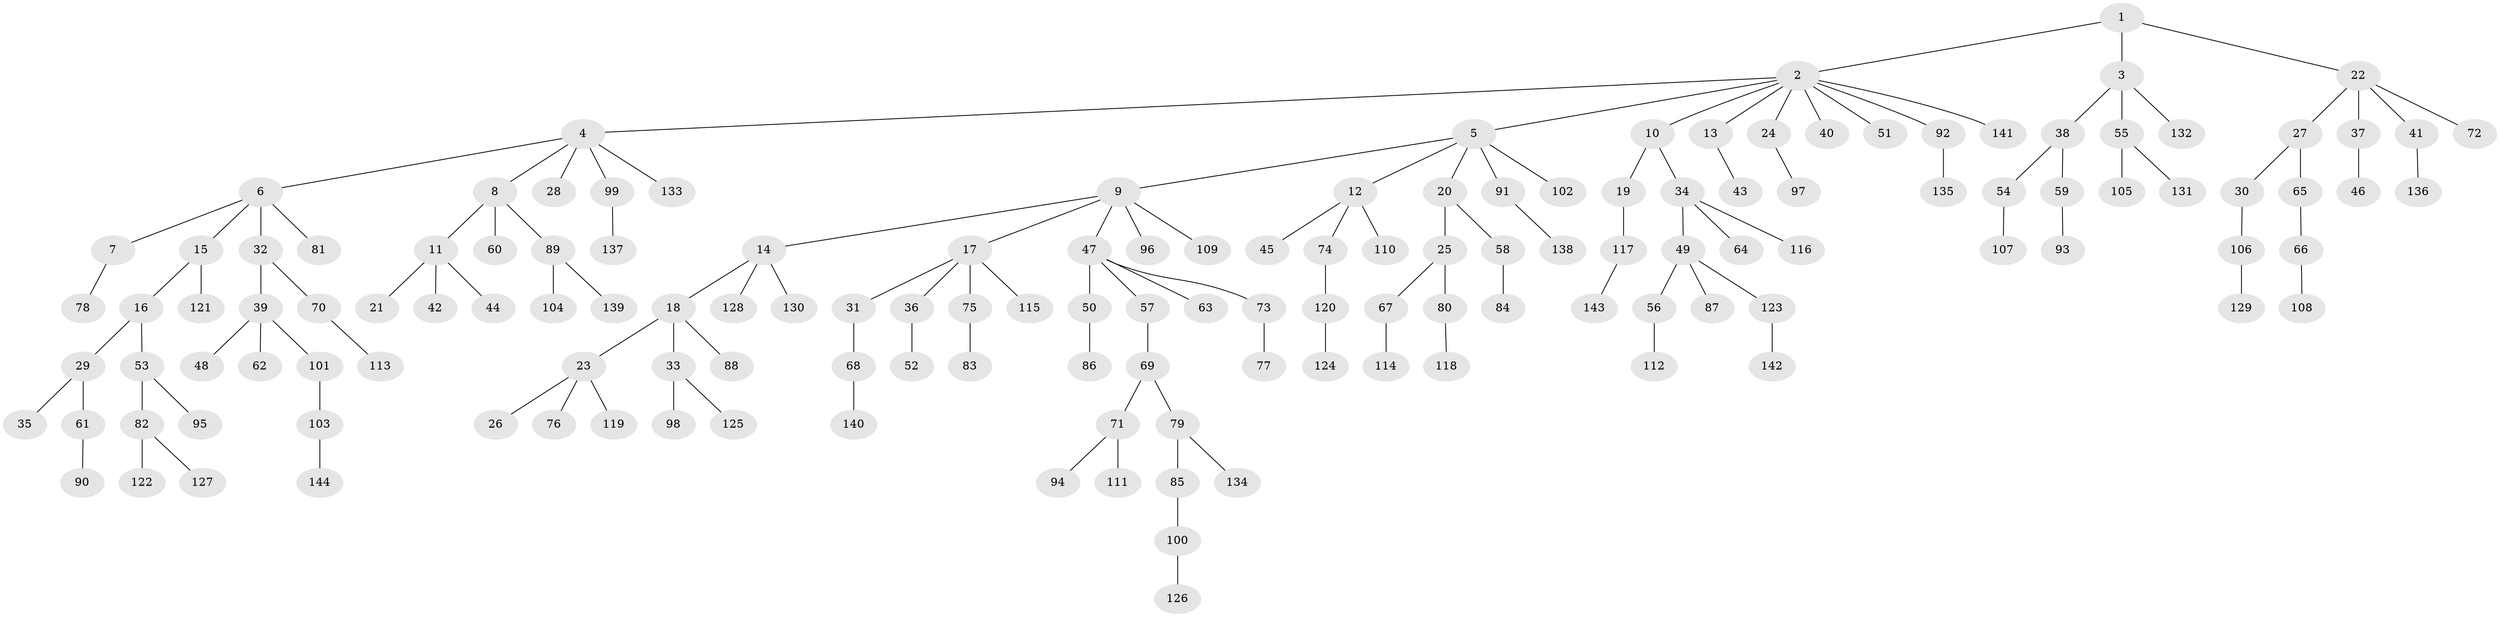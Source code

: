 // coarse degree distribution, {11: 0.011627906976744186, 4: 0.06976744186046512, 6: 0.023255813953488372, 5: 0.023255813953488372, 1: 0.6162790697674418, 9: 0.011627906976744186, 2: 0.13953488372093023, 3: 0.10465116279069768}
// Generated by graph-tools (version 1.1) at 2025/19/03/04/25 18:19:08]
// undirected, 144 vertices, 143 edges
graph export_dot {
graph [start="1"]
  node [color=gray90,style=filled];
  1;
  2;
  3;
  4;
  5;
  6;
  7;
  8;
  9;
  10;
  11;
  12;
  13;
  14;
  15;
  16;
  17;
  18;
  19;
  20;
  21;
  22;
  23;
  24;
  25;
  26;
  27;
  28;
  29;
  30;
  31;
  32;
  33;
  34;
  35;
  36;
  37;
  38;
  39;
  40;
  41;
  42;
  43;
  44;
  45;
  46;
  47;
  48;
  49;
  50;
  51;
  52;
  53;
  54;
  55;
  56;
  57;
  58;
  59;
  60;
  61;
  62;
  63;
  64;
  65;
  66;
  67;
  68;
  69;
  70;
  71;
  72;
  73;
  74;
  75;
  76;
  77;
  78;
  79;
  80;
  81;
  82;
  83;
  84;
  85;
  86;
  87;
  88;
  89;
  90;
  91;
  92;
  93;
  94;
  95;
  96;
  97;
  98;
  99;
  100;
  101;
  102;
  103;
  104;
  105;
  106;
  107;
  108;
  109;
  110;
  111;
  112;
  113;
  114;
  115;
  116;
  117;
  118;
  119;
  120;
  121;
  122;
  123;
  124;
  125;
  126;
  127;
  128;
  129;
  130;
  131;
  132;
  133;
  134;
  135;
  136;
  137;
  138;
  139;
  140;
  141;
  142;
  143;
  144;
  1 -- 2;
  1 -- 3;
  1 -- 22;
  2 -- 4;
  2 -- 5;
  2 -- 10;
  2 -- 13;
  2 -- 24;
  2 -- 40;
  2 -- 51;
  2 -- 92;
  2 -- 141;
  3 -- 38;
  3 -- 55;
  3 -- 132;
  4 -- 6;
  4 -- 8;
  4 -- 28;
  4 -- 99;
  4 -- 133;
  5 -- 9;
  5 -- 12;
  5 -- 20;
  5 -- 91;
  5 -- 102;
  6 -- 7;
  6 -- 15;
  6 -- 32;
  6 -- 81;
  7 -- 78;
  8 -- 11;
  8 -- 60;
  8 -- 89;
  9 -- 14;
  9 -- 17;
  9 -- 47;
  9 -- 96;
  9 -- 109;
  10 -- 19;
  10 -- 34;
  11 -- 21;
  11 -- 42;
  11 -- 44;
  12 -- 45;
  12 -- 74;
  12 -- 110;
  13 -- 43;
  14 -- 18;
  14 -- 128;
  14 -- 130;
  15 -- 16;
  15 -- 121;
  16 -- 29;
  16 -- 53;
  17 -- 31;
  17 -- 36;
  17 -- 75;
  17 -- 115;
  18 -- 23;
  18 -- 33;
  18 -- 88;
  19 -- 117;
  20 -- 25;
  20 -- 58;
  22 -- 27;
  22 -- 37;
  22 -- 41;
  22 -- 72;
  23 -- 26;
  23 -- 76;
  23 -- 119;
  24 -- 97;
  25 -- 67;
  25 -- 80;
  27 -- 30;
  27 -- 65;
  29 -- 35;
  29 -- 61;
  30 -- 106;
  31 -- 68;
  32 -- 39;
  32 -- 70;
  33 -- 98;
  33 -- 125;
  34 -- 49;
  34 -- 64;
  34 -- 116;
  36 -- 52;
  37 -- 46;
  38 -- 54;
  38 -- 59;
  39 -- 48;
  39 -- 62;
  39 -- 101;
  41 -- 136;
  47 -- 50;
  47 -- 57;
  47 -- 63;
  47 -- 73;
  49 -- 56;
  49 -- 87;
  49 -- 123;
  50 -- 86;
  53 -- 82;
  53 -- 95;
  54 -- 107;
  55 -- 105;
  55 -- 131;
  56 -- 112;
  57 -- 69;
  58 -- 84;
  59 -- 93;
  61 -- 90;
  65 -- 66;
  66 -- 108;
  67 -- 114;
  68 -- 140;
  69 -- 71;
  69 -- 79;
  70 -- 113;
  71 -- 94;
  71 -- 111;
  73 -- 77;
  74 -- 120;
  75 -- 83;
  79 -- 85;
  79 -- 134;
  80 -- 118;
  82 -- 122;
  82 -- 127;
  85 -- 100;
  89 -- 104;
  89 -- 139;
  91 -- 138;
  92 -- 135;
  99 -- 137;
  100 -- 126;
  101 -- 103;
  103 -- 144;
  106 -- 129;
  117 -- 143;
  120 -- 124;
  123 -- 142;
}
